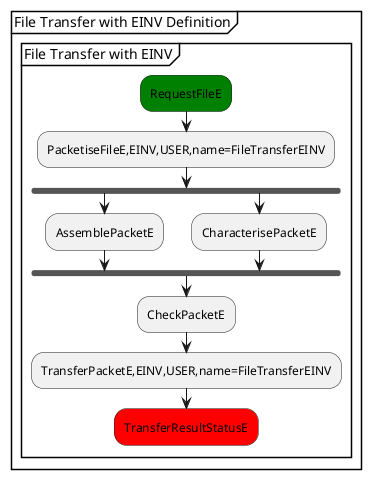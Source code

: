 @startuml
partition "File Transfer with EINV Definition" {
  group "File Transfer with EINV"
    #green:RequestFileE;
    :PacketiseFileE,EINV,USER,name=FileTransferEINV;
    fork
      :AssemblePacketE;
    fork again
      :CharacterisePacketE;
    end fork
    :CheckPacketE;
    :TransferPacketE,EINV,USER,name=FileTransferEINV;
    #red:TransferResultStatusE;
  end group
}  
@enduml
